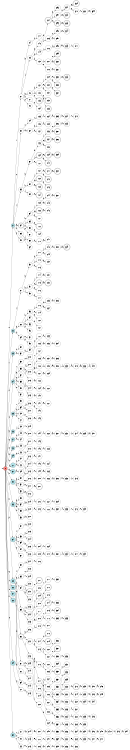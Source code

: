 digraph APTAALF {
__start0 [style = invis, shape = none, label = "", width = 0, height = 0];

rankdir=LR;
size="8,5";

s0 [style="filled", color="black", fillcolor="#ff817b" shape="circle", label="q0"];
s1 [style="filled", color="black", fillcolor="powderblue" shape="circle", label="q1"];
s2 [style="filled", color="black", fillcolor="powderblue" shape="circle", label="q2"];
s3 [style="filled", color="black", fillcolor="powderblue" shape="circle", label="q3"];
s4 [style="filled", color="black", fillcolor="powderblue" shape="circle", label="q4"];
s5 [style="filled", color="black", fillcolor="powderblue" shape="circle", label="q5"];
s6 [style="filled", color="black", fillcolor="powderblue" shape="circle", label="q6"];
s7 [style="filled", color="black", fillcolor="powderblue" shape="circle", label="q7"];
s8 [style="filled", color="black", fillcolor="powderblue" shape="circle", label="q8"];
s9 [style="filled", color="black", fillcolor="powderblue" shape="circle", label="q9"];
s10 [style="filled", color="black", fillcolor="powderblue" shape="circle", label="q10"];
s11 [style="filled", color="black", fillcolor="powderblue" shape="circle", label="q11"];
s12 [style="filled", color="black", fillcolor="powderblue" shape="circle", label="q12"];
s13 [style="filled", color="black", fillcolor="powderblue" shape="circle", label="q13"];
s14 [style="filled", color="black", fillcolor="powderblue" shape="circle", label="q14"];
s15 [style="filled", color="black", fillcolor="powderblue" shape="circle", label="q15"];
s16 [style="filled", color="black", fillcolor="powderblue" shape="circle", label="q16"];
s17 [style="filled", color="black", fillcolor="powderblue" shape="circle", label="q17"];
s18 [style="filled", color="black", fillcolor="powderblue" shape="circle", label="q18"];
s19 [style="filled", color="black", fillcolor="powderblue" shape="circle", label="q19"];
s20 [style="filled", color="black", fillcolor="powderblue" shape="circle", label="q20"];
s21 [style="filled", color="black", fillcolor="white" shape="circle", label="q21"];
s22 [style="filled", color="black", fillcolor="white" shape="circle", label="q22"];
s23 [style="filled", color="black", fillcolor="white" shape="circle", label="q23"];
s24 [style="rounded,filled", color="black", fillcolor="white" shape="doublecircle", label="q24"];
s25 [style="filled", color="black", fillcolor="white" shape="circle", label="q25"];
s26 [style="filled", color="black", fillcolor="white" shape="circle", label="q26"];
s27 [style="filled", color="black", fillcolor="white" shape="circle", label="q27"];
s28 [style="filled", color="black", fillcolor="white" shape="circle", label="q28"];
s29 [style="filled", color="black", fillcolor="white" shape="circle", label="q29"];
s30 [style="filled", color="black", fillcolor="white" shape="circle", label="q30"];
s31 [style="filled", color="black", fillcolor="white" shape="circle", label="q31"];
s32 [style="filled", color="black", fillcolor="white" shape="circle", label="q32"];
s33 [style="filled", color="black", fillcolor="white" shape="circle", label="q33"];
s34 [style="filled", color="black", fillcolor="white" shape="circle", label="q34"];
s35 [style="filled", color="black", fillcolor="white" shape="circle", label="q35"];
s36 [style="filled", color="black", fillcolor="white" shape="circle", label="q36"];
s37 [style="filled", color="black", fillcolor="white" shape="circle", label="q37"];
s38 [style="filled", color="black", fillcolor="white" shape="circle", label="q38"];
s39 [style="filled", color="black", fillcolor="white" shape="circle", label="q39"];
s40 [style="filled", color="black", fillcolor="white" shape="circle", label="q40"];
s41 [style="filled", color="black", fillcolor="white" shape="circle", label="q41"];
s42 [style="filled", color="black", fillcolor="white" shape="circle", label="q42"];
s43 [style="filled", color="black", fillcolor="white" shape="circle", label="q43"];
s44 [style="filled", color="black", fillcolor="white" shape="circle", label="q44"];
s45 [style="filled", color="black", fillcolor="white" shape="circle", label="q45"];
s46 [style="filled", color="black", fillcolor="white" shape="circle", label="q46"];
s47 [style="filled", color="black", fillcolor="white" shape="circle", label="q47"];
s48 [style="filled", color="black", fillcolor="white" shape="circle", label="q48"];
s49 [style="filled", color="black", fillcolor="white" shape="circle", label="q49"];
s50 [style="filled", color="black", fillcolor="white" shape="circle", label="q50"];
s51 [style="filled", color="black", fillcolor="white" shape="circle", label="q51"];
s52 [style="rounded,filled", color="black", fillcolor="white" shape="doublecircle", label="q52"];
s53 [style="filled", color="black", fillcolor="white" shape="circle", label="q53"];
s54 [style="filled", color="black", fillcolor="white" shape="circle", label="q54"];
s55 [style="filled", color="black", fillcolor="white" shape="circle", label="q55"];
s56 [style="filled", color="black", fillcolor="white" shape="circle", label="q56"];
s57 [style="filled", color="black", fillcolor="white" shape="circle", label="q57"];
s58 [style="filled", color="black", fillcolor="white" shape="circle", label="q58"];
s59 [style="filled", color="black", fillcolor="white" shape="circle", label="q59"];
s60 [style="filled", color="black", fillcolor="white" shape="circle", label="q60"];
s61 [style="filled", color="black", fillcolor="white" shape="circle", label="q61"];
s62 [style="filled", color="black", fillcolor="white" shape="circle", label="q62"];
s63 [style="filled", color="black", fillcolor="white" shape="circle", label="q63"];
s64 [style="filled", color="black", fillcolor="white" shape="circle", label="q64"];
s65 [style="filled", color="black", fillcolor="white" shape="circle", label="q65"];
s66 [style="rounded,filled", color="black", fillcolor="white" shape="doublecircle", label="q66"];
s67 [style="filled", color="black", fillcolor="white" shape="circle", label="q67"];
s68 [style="filled", color="black", fillcolor="white" shape="circle", label="q68"];
s69 [style="filled", color="black", fillcolor="white" shape="circle", label="q69"];
s70 [style="filled", color="black", fillcolor="white" shape="circle", label="q70"];
s71 [style="filled", color="black", fillcolor="white" shape="circle", label="q71"];
s72 [style="filled", color="black", fillcolor="white" shape="circle", label="q72"];
s73 [style="filled", color="black", fillcolor="white" shape="circle", label="q73"];
s74 [style="filled", color="black", fillcolor="white" shape="circle", label="q74"];
s75 [style="filled", color="black", fillcolor="white" shape="circle", label="q75"];
s76 [style="filled", color="black", fillcolor="white" shape="circle", label="q76"];
s77 [style="filled", color="black", fillcolor="white" shape="circle", label="q77"];
s78 [style="filled", color="black", fillcolor="white" shape="circle", label="q78"];
s79 [style="filled", color="black", fillcolor="white" shape="circle", label="q79"];
s80 [style="filled", color="black", fillcolor="white" shape="circle", label="q80"];
s81 [style="filled", color="black", fillcolor="white" shape="circle", label="q81"];
s82 [style="filled", color="black", fillcolor="white" shape="circle", label="q82"];
s83 [style="filled", color="black", fillcolor="white" shape="circle", label="q83"];
s84 [style="filled", color="black", fillcolor="white" shape="circle", label="q84"];
s85 [style="filled", color="black", fillcolor="white" shape="circle", label="q85"];
s86 [style="filled", color="black", fillcolor="white" shape="circle", label="q86"];
s87 [style="filled", color="black", fillcolor="white" shape="circle", label="q87"];
s88 [style="filled", color="black", fillcolor="white" shape="circle", label="q88"];
s89 [style="filled", color="black", fillcolor="white" shape="circle", label="q89"];
s90 [style="filled", color="black", fillcolor="white" shape="circle", label="q90"];
s91 [style="filled", color="black", fillcolor="white" shape="circle", label="q91"];
s92 [style="filled", color="black", fillcolor="white" shape="circle", label="q92"];
s93 [style="filled", color="black", fillcolor="white" shape="circle", label="q93"];
s94 [style="filled", color="black", fillcolor="white" shape="circle", label="q94"];
s95 [style="filled", color="black", fillcolor="white" shape="circle", label="q95"];
s96 [style="filled", color="black", fillcolor="white" shape="circle", label="q96"];
s97 [style="filled", color="black", fillcolor="white" shape="circle", label="q97"];
s98 [style="filled", color="black", fillcolor="white" shape="circle", label="q98"];
s99 [style="filled", color="black", fillcolor="white" shape="circle", label="q99"];
s100 [style="filled", color="black", fillcolor="white" shape="circle", label="q100"];
s101 [style="filled", color="black", fillcolor="white" shape="circle", label="q101"];
s102 [style="filled", color="black", fillcolor="white" shape="circle", label="q102"];
s103 [style="filled", color="black", fillcolor="white" shape="circle", label="q103"];
s104 [style="filled", color="black", fillcolor="white" shape="circle", label="q104"];
s105 [style="filled", color="black", fillcolor="white" shape="circle", label="q105"];
s106 [style="filled", color="black", fillcolor="white" shape="circle", label="q106"];
s107 [style="filled", color="black", fillcolor="white" shape="circle", label="q107"];
s108 [style="filled", color="black", fillcolor="white" shape="circle", label="q108"];
s109 [style="filled", color="black", fillcolor="white" shape="circle", label="q109"];
s110 [style="filled", color="black", fillcolor="white" shape="circle", label="q110"];
s111 [style="filled", color="black", fillcolor="white" shape="circle", label="q111"];
s112 [style="filled", color="black", fillcolor="white" shape="circle", label="q112"];
s113 [style="filled", color="black", fillcolor="white" shape="circle", label="q113"];
s114 [style="filled", color="black", fillcolor="white" shape="circle", label="q114"];
s115 [style="filled", color="black", fillcolor="white" shape="circle", label="q115"];
s116 [style="filled", color="black", fillcolor="white" shape="circle", label="q116"];
s117 [style="filled", color="black", fillcolor="white" shape="circle", label="q117"];
s118 [style="rounded,filled", color="black", fillcolor="white" shape="doublecircle", label="q118"];
s119 [style="filled", color="black", fillcolor="white" shape="circle", label="q119"];
s120 [style="filled", color="black", fillcolor="white" shape="circle", label="q120"];
s121 [style="filled", color="black", fillcolor="white" shape="circle", label="q121"];
s122 [style="filled", color="black", fillcolor="white" shape="circle", label="q122"];
s123 [style="filled", color="black", fillcolor="white" shape="circle", label="q123"];
s124 [style="filled", color="black", fillcolor="white" shape="circle", label="q124"];
s125 [style="filled", color="black", fillcolor="white" shape="circle", label="q125"];
s126 [style="filled", color="black", fillcolor="white" shape="circle", label="q126"];
s127 [style="filled", color="black", fillcolor="white" shape="circle", label="q127"];
s128 [style="filled", color="black", fillcolor="white" shape="circle", label="q128"];
s129 [style="filled", color="black", fillcolor="white" shape="circle", label="q129"];
s130 [style="filled", color="black", fillcolor="white" shape="circle", label="q130"];
s131 [style="rounded,filled", color="black", fillcolor="white" shape="doublecircle", label="q131"];
s132 [style="filled", color="black", fillcolor="white" shape="circle", label="q132"];
s133 [style="filled", color="black", fillcolor="white" shape="circle", label="q133"];
s134 [style="filled", color="black", fillcolor="white" shape="circle", label="q134"];
s135 [style="filled", color="black", fillcolor="white" shape="circle", label="q135"];
s136 [style="filled", color="black", fillcolor="white" shape="circle", label="q136"];
s137 [style="filled", color="black", fillcolor="white" shape="circle", label="q137"];
s138 [style="filled", color="black", fillcolor="white" shape="circle", label="q138"];
s139 [style="filled", color="black", fillcolor="white" shape="circle", label="q139"];
s140 [style="filled", color="black", fillcolor="white" shape="circle", label="q140"];
s141 [style="filled", color="black", fillcolor="white" shape="circle", label="q141"];
s142 [style="filled", color="black", fillcolor="white" shape="circle", label="q142"];
s143 [style="filled", color="black", fillcolor="white" shape="circle", label="q143"];
s144 [style="filled", color="black", fillcolor="white" shape="circle", label="q144"];
s145 [style="filled", color="black", fillcolor="white" shape="circle", label="q145"];
s146 [style="filled", color="black", fillcolor="white" shape="circle", label="q146"];
s147 [style="filled", color="black", fillcolor="white" shape="circle", label="q147"];
s148 [style="filled", color="black", fillcolor="white" shape="circle", label="q148"];
s149 [style="filled", color="black", fillcolor="white" shape="circle", label="q149"];
s150 [style="filled", color="black", fillcolor="white" shape="circle", label="q150"];
s151 [style="filled", color="black", fillcolor="white" shape="circle", label="q151"];
s152 [style="filled", color="black", fillcolor="white" shape="circle", label="q152"];
s153 [style="rounded,filled", color="black", fillcolor="white" shape="doublecircle", label="q153"];
s154 [style="filled", color="black", fillcolor="white" shape="circle", label="q154"];
s155 [style="filled", color="black", fillcolor="white" shape="circle", label="q155"];
s156 [style="filled", color="black", fillcolor="white" shape="circle", label="q156"];
s157 [style="filled", color="black", fillcolor="white" shape="circle", label="q157"];
s158 [style="filled", color="black", fillcolor="white" shape="circle", label="q158"];
s159 [style="rounded,filled", color="black", fillcolor="white" shape="doublecircle", label="q159"];
s160 [style="filled", color="black", fillcolor="white" shape="circle", label="q160"];
s161 [style="filled", color="black", fillcolor="white" shape="circle", label="q161"];
s162 [style="rounded,filled", color="black", fillcolor="white" shape="doublecircle", label="q162"];
s163 [style="rounded,filled", color="black", fillcolor="white" shape="doublecircle", label="q163"];
s164 [style="rounded,filled", color="black", fillcolor="white" shape="doublecircle", label="q164"];
s165 [style="filled", color="black", fillcolor="white" shape="circle", label="q165"];
s166 [style="rounded,filled", color="black", fillcolor="white" shape="doublecircle", label="q166"];
s167 [style="filled", color="black", fillcolor="white" shape="circle", label="q167"];
s168 [style="rounded,filled", color="black", fillcolor="white" shape="doublecircle", label="q168"];
s169 [style="filled", color="black", fillcolor="white" shape="circle", label="q169"];
s170 [style="filled", color="black", fillcolor="white" shape="circle", label="q170"];
s171 [style="filled", color="black", fillcolor="white" shape="circle", label="q171"];
s172 [style="filled", color="black", fillcolor="white" shape="circle", label="q172"];
s173 [style="filled", color="black", fillcolor="white" shape="circle", label="q173"];
s174 [style="filled", color="black", fillcolor="white" shape="circle", label="q174"];
s175 [style="rounded,filled", color="black", fillcolor="white" shape="doublecircle", label="q175"];
s176 [style="filled", color="black", fillcolor="white" shape="circle", label="q176"];
s177 [style="filled", color="black", fillcolor="white" shape="circle", label="q177"];
s178 [style="filled", color="black", fillcolor="white" shape="circle", label="q178"];
s179 [style="filled", color="black", fillcolor="white" shape="circle", label="q179"];
s180 [style="filled", color="black", fillcolor="white" shape="circle", label="q180"];
s181 [style="filled", color="black", fillcolor="white" shape="circle", label="q181"];
s182 [style="filled", color="black", fillcolor="white" shape="circle", label="q182"];
s183 [style="filled", color="black", fillcolor="white" shape="circle", label="q183"];
s184 [style="filled", color="black", fillcolor="white" shape="circle", label="q184"];
s185 [style="filled", color="black", fillcolor="white" shape="circle", label="q185"];
s186 [style="filled", color="black", fillcolor="white" shape="circle", label="q186"];
s187 [style="filled", color="black", fillcolor="white" shape="circle", label="q187"];
s188 [style="filled", color="black", fillcolor="white" shape="circle", label="q188"];
s189 [style="filled", color="black", fillcolor="white" shape="circle", label="q189"];
s190 [style="filled", color="black", fillcolor="white" shape="circle", label="q190"];
s191 [style="filled", color="black", fillcolor="white" shape="circle", label="q191"];
s192 [style="filled", color="black", fillcolor="white" shape="circle", label="q192"];
s193 [style="filled", color="black", fillcolor="white" shape="circle", label="q193"];
s194 [style="filled", color="black", fillcolor="white" shape="circle", label="q194"];
s195 [style="filled", color="black", fillcolor="white" shape="circle", label="q195"];
s196 [style="filled", color="black", fillcolor="white" shape="circle", label="q196"];
s197 [style="filled", color="black", fillcolor="white" shape="circle", label="q197"];
s198 [style="filled", color="black", fillcolor="white" shape="circle", label="q198"];
s199 [style="filled", color="black", fillcolor="white" shape="circle", label="q199"];
s200 [style="filled", color="black", fillcolor="white" shape="circle", label="q200"];
s201 [style="rounded,filled", color="black", fillcolor="white" shape="doublecircle", label="q201"];
s202 [style="filled", color="black", fillcolor="white" shape="circle", label="q202"];
s203 [style="filled", color="black", fillcolor="white" shape="circle", label="q203"];
s204 [style="filled", color="black", fillcolor="white" shape="circle", label="q204"];
s205 [style="filled", color="black", fillcolor="white" shape="circle", label="q205"];
s206 [style="filled", color="black", fillcolor="white" shape="circle", label="q206"];
s207 [style="rounded,filled", color="black", fillcolor="white" shape="doublecircle", label="q207"];
s208 [style="filled", color="black", fillcolor="white" shape="circle", label="q208"];
s209 [style="rounded,filled", color="black", fillcolor="white" shape="doublecircle", label="q209"];
s210 [style="filled", color="black", fillcolor="white" shape="circle", label="q210"];
s211 [style="filled", color="black", fillcolor="white" shape="circle", label="q211"];
s212 [style="filled", color="black", fillcolor="white" shape="circle", label="q212"];
s213 [style="filled", color="black", fillcolor="white" shape="circle", label="q213"];
s214 [style="filled", color="black", fillcolor="white" shape="circle", label="q214"];
s215 [style="filled", color="black", fillcolor="white" shape="circle", label="q215"];
s216 [style="filled", color="black", fillcolor="white" shape="circle", label="q216"];
s217 [style="filled", color="black", fillcolor="white" shape="circle", label="q217"];
s218 [style="filled", color="black", fillcolor="white" shape="circle", label="q218"];
s219 [style="filled", color="black", fillcolor="white" shape="circle", label="q219"];
s220 [style="filled", color="black", fillcolor="white" shape="circle", label="q220"];
s221 [style="filled", color="black", fillcolor="white" shape="circle", label="q221"];
s222 [style="filled", color="black", fillcolor="white" shape="circle", label="q222"];
s223 [style="filled", color="black", fillcolor="white" shape="circle", label="q223"];
s224 [style="rounded,filled", color="black", fillcolor="white" shape="doublecircle", label="q224"];
s225 [style="filled", color="black", fillcolor="white" shape="circle", label="q225"];
s226 [style="filled", color="black", fillcolor="white" shape="circle", label="q226"];
s227 [style="filled", color="black", fillcolor="white" shape="circle", label="q227"];
s228 [style="filled", color="black", fillcolor="white" shape="circle", label="q228"];
s229 [style="filled", color="black", fillcolor="white" shape="circle", label="q229"];
s230 [style="rounded,filled", color="black", fillcolor="white" shape="doublecircle", label="q230"];
s231 [style="filled", color="black", fillcolor="white" shape="circle", label="q231"];
s232 [style="rounded,filled", color="black", fillcolor="white" shape="doublecircle", label="q232"];
s233 [style="rounded,filled", color="black", fillcolor="white" shape="doublecircle", label="q233"];
s234 [style="filled", color="black", fillcolor="white" shape="circle", label="q234"];
s235 [style="filled", color="black", fillcolor="white" shape="circle", label="q235"];
s236 [style="filled", color="black", fillcolor="white" shape="circle", label="q236"];
s237 [style="rounded,filled", color="black", fillcolor="white" shape="doublecircle", label="q237"];
s238 [style="filled", color="black", fillcolor="white" shape="circle", label="q238"];
s239 [style="rounded,filled", color="black", fillcolor="white" shape="doublecircle", label="q239"];
s240 [style="rounded,filled", color="black", fillcolor="white" shape="doublecircle", label="q240"];
s241 [style="rounded,filled", color="black", fillcolor="white" shape="doublecircle", label="q241"];
s242 [style="rounded,filled", color="black", fillcolor="white" shape="doublecircle", label="q242"];
s243 [style="rounded,filled", color="black", fillcolor="white" shape="doublecircle", label="q243"];
s244 [style="filled", color="black", fillcolor="white" shape="circle", label="q244"];
s245 [style="filled", color="black", fillcolor="white" shape="circle", label="q245"];
s246 [style="filled", color="black", fillcolor="white" shape="circle", label="q246"];
s247 [style="filled", color="black", fillcolor="white" shape="circle", label="q247"];
s248 [style="filled", color="black", fillcolor="white" shape="circle", label="q248"];
s249 [style="filled", color="black", fillcolor="white" shape="circle", label="q249"];
s250 [style="filled", color="black", fillcolor="white" shape="circle", label="q250"];
s251 [style="filled", color="black", fillcolor="white" shape="circle", label="q251"];
s252 [style="rounded,filled", color="black", fillcolor="white" shape="doublecircle", label="q252"];
s253 [style="filled", color="black", fillcolor="white" shape="circle", label="q253"];
s254 [style="filled", color="black", fillcolor="white" shape="circle", label="q254"];
s255 [style="filled", color="black", fillcolor="white" shape="circle", label="q255"];
s256 [style="filled", color="black", fillcolor="white" shape="circle", label="q256"];
s257 [style="filled", color="black", fillcolor="white" shape="circle", label="q257"];
s258 [style="filled", color="black", fillcolor="white" shape="circle", label="q258"];
s259 [style="filled", color="black", fillcolor="white" shape="circle", label="q259"];
s260 [style="filled", color="black", fillcolor="white" shape="circle", label="q260"];
s261 [style="filled", color="black", fillcolor="white" shape="circle", label="q261"];
s262 [style="filled", color="black", fillcolor="white" shape="circle", label="q262"];
s263 [style="filled", color="black", fillcolor="white" shape="circle", label="q263"];
s264 [style="filled", color="black", fillcolor="white" shape="circle", label="q264"];
s265 [style="filled", color="black", fillcolor="white" shape="circle", label="q265"];
s266 [style="filled", color="black", fillcolor="white" shape="circle", label="q266"];
s267 [style="filled", color="black", fillcolor="white" shape="circle", label="q267"];
s268 [style="filled", color="black", fillcolor="white" shape="circle", label="q268"];
s269 [style="filled", color="black", fillcolor="white" shape="circle", label="q269"];
s270 [style="filled", color="black", fillcolor="white" shape="circle", label="q270"];
s271 [style="filled", color="black", fillcolor="white" shape="circle", label="q271"];
s272 [style="rounded,filled", color="black", fillcolor="white" shape="doublecircle", label="q272"];
s273 [style="filled", color="black", fillcolor="white" shape="circle", label="q273"];
s274 [style="rounded,filled", color="black", fillcolor="white" shape="doublecircle", label="q274"];
s275 [style="filled", color="black", fillcolor="white" shape="circle", label="q275"];
s276 [style="filled", color="black", fillcolor="white" shape="circle", label="q276"];
s277 [style="filled", color="black", fillcolor="white" shape="circle", label="q277"];
s278 [style="rounded,filled", color="black", fillcolor="white" shape="doublecircle", label="q278"];
s279 [style="rounded,filled", color="black", fillcolor="white" shape="doublecircle", label="q279"];
s280 [style="filled", color="black", fillcolor="white" shape="circle", label="q280"];
s281 [style="filled", color="black", fillcolor="white" shape="circle", label="q281"];
s282 [style="filled", color="black", fillcolor="white" shape="circle", label="q282"];
s283 [style="filled", color="black", fillcolor="white" shape="circle", label="q283"];
s284 [style="filled", color="black", fillcolor="white" shape="circle", label="q284"];
s285 [style="filled", color="black", fillcolor="white" shape="circle", label="q285"];
s286 [style="filled", color="black", fillcolor="white" shape="circle", label="q286"];
s287 [style="filled", color="black", fillcolor="white" shape="circle", label="q287"];
s288 [style="filled", color="black", fillcolor="white" shape="circle", label="q288"];
s289 [style="filled", color="black", fillcolor="white" shape="circle", label="q289"];
s290 [style="filled", color="black", fillcolor="white" shape="circle", label="q290"];
s291 [style="filled", color="black", fillcolor="white" shape="circle", label="q291"];
s292 [style="filled", color="black", fillcolor="white" shape="circle", label="q292"];
s293 [style="filled", color="black", fillcolor="white" shape="circle", label="q293"];
s294 [style="filled", color="black", fillcolor="white" shape="circle", label="q294"];
s295 [style="rounded,filled", color="black", fillcolor="white" shape="doublecircle", label="q295"];
s296 [style="filled", color="black", fillcolor="white" shape="circle", label="q296"];
s297 [style="filled", color="black", fillcolor="white" shape="circle", label="q297"];
s298 [style="filled", color="black", fillcolor="white" shape="circle", label="q298"];
s299 [style="rounded,filled", color="black", fillcolor="white" shape="doublecircle", label="q299"];
s300 [style="rounded,filled", color="black", fillcolor="white" shape="doublecircle", label="q300"];
s301 [style="filled", color="black", fillcolor="white" shape="circle", label="q301"];
s302 [style="filled", color="black", fillcolor="white" shape="circle", label="q302"];
s303 [style="rounded,filled", color="black", fillcolor="white" shape="doublecircle", label="q303"];
s304 [style="rounded,filled", color="black", fillcolor="white" shape="doublecircle", label="q304"];
s305 [style="filled", color="black", fillcolor="white" shape="circle", label="q305"];
s306 [style="filled", color="black", fillcolor="white" shape="circle", label="q306"];
s307 [style="rounded,filled", color="black", fillcolor="white" shape="doublecircle", label="q307"];
s308 [style="rounded,filled", color="black", fillcolor="white" shape="doublecircle", label="q308"];
s309 [style="rounded,filled", color="black", fillcolor="white" shape="doublecircle", label="q309"];
s310 [style="rounded,filled", color="black", fillcolor="white" shape="doublecircle", label="q310"];
s311 [style="filled", color="black", fillcolor="white" shape="circle", label="q311"];
s312 [style="filled", color="black", fillcolor="white" shape="circle", label="q312"];
s313 [style="filled", color="black", fillcolor="white" shape="circle", label="q313"];
s314 [style="filled", color="black", fillcolor="white" shape="circle", label="q314"];
s315 [style="filled", color="black", fillcolor="white" shape="circle", label="q315"];
s316 [style="filled", color="black", fillcolor="white" shape="circle", label="q316"];
s317 [style="filled", color="black", fillcolor="white" shape="circle", label="q317"];
s318 [style="filled", color="black", fillcolor="white" shape="circle", label="q318"];
s319 [style="filled", color="black", fillcolor="white" shape="circle", label="q319"];
s320 [style="filled", color="black", fillcolor="white" shape="circle", label="q320"];
s321 [style="filled", color="black", fillcolor="white" shape="circle", label="q321"];
s322 [style="filled", color="black", fillcolor="white" shape="circle", label="q322"];
s323 [style="filled", color="black", fillcolor="white" shape="circle", label="q323"];
s324 [style="rounded,filled", color="black", fillcolor="white" shape="doublecircle", label="q324"];
s325 [style="filled", color="black", fillcolor="white" shape="circle", label="q325"];
s326 [style="filled", color="black", fillcolor="white" shape="circle", label="q326"];
s327 [style="rounded,filled", color="black", fillcolor="white" shape="doublecircle", label="q327"];
s328 [style="filled", color="black", fillcolor="white" shape="circle", label="q328"];
s329 [style="filled", color="black", fillcolor="white" shape="circle", label="q329"];
s330 [style="rounded,filled", color="black", fillcolor="white" shape="doublecircle", label="q330"];
s331 [style="filled", color="black", fillcolor="white" shape="circle", label="q331"];
s332 [style="filled", color="black", fillcolor="white" shape="circle", label="q332"];
s333 [style="filled", color="black", fillcolor="white" shape="circle", label="q333"];
s334 [style="filled", color="black", fillcolor="white" shape="circle", label="q334"];
s335 [style="filled", color="black", fillcolor="white" shape="circle", label="q335"];
s336 [style="filled", color="black", fillcolor="white" shape="circle", label="q336"];
s337 [style="filled", color="black", fillcolor="white" shape="circle", label="q337"];
s338 [style="filled", color="black", fillcolor="white" shape="circle", label="q338"];
s339 [style="filled", color="black", fillcolor="white" shape="circle", label="q339"];
s340 [style="filled", color="black", fillcolor="white" shape="circle", label="q340"];
s341 [style="filled", color="black", fillcolor="white" shape="circle", label="q341"];
s342 [style="rounded,filled", color="black", fillcolor="white" shape="doublecircle", label="q342"];
s343 [style="rounded,filled", color="black", fillcolor="white" shape="doublecircle", label="q343"];
s344 [style="filled", color="black", fillcolor="white" shape="circle", label="q344"];
s345 [style="filled", color="black", fillcolor="white" shape="circle", label="q345"];
s346 [style="rounded,filled", color="black", fillcolor="white" shape="doublecircle", label="q346"];
s347 [style="filled", color="black", fillcolor="white" shape="circle", label="q347"];
s348 [style="filled", color="black", fillcolor="white" shape="circle", label="q348"];
s349 [style="rounded,filled", color="black", fillcolor="white" shape="doublecircle", label="q349"];
s350 [style="filled", color="black", fillcolor="white" shape="circle", label="q350"];
s351 [style="filled", color="black", fillcolor="white" shape="circle", label="q351"];
s352 [style="filled", color="black", fillcolor="white" shape="circle", label="q352"];
s353 [style="filled", color="black", fillcolor="white" shape="circle", label="q353"];
s354 [style="filled", color="black", fillcolor="white" shape="circle", label="q354"];
s355 [style="filled", color="black", fillcolor="white" shape="circle", label="q355"];
s356 [style="filled", color="black", fillcolor="white" shape="circle", label="q356"];
s357 [style="filled", color="black", fillcolor="white" shape="circle", label="q357"];
s358 [style="filled", color="black", fillcolor="white" shape="circle", label="q358"];
s359 [style="filled", color="black", fillcolor="white" shape="circle", label="q359"];
s360 [style="filled", color="black", fillcolor="white" shape="circle", label="q360"];
s361 [style="filled", color="black", fillcolor="white" shape="circle", label="q361"];
s362 [style="filled", color="black", fillcolor="white" shape="circle", label="q362"];
s363 [style="filled", color="black", fillcolor="white" shape="circle", label="q363"];
s364 [style="filled", color="black", fillcolor="white" shape="circle", label="q364"];
s365 [style="filled", color="black", fillcolor="white" shape="circle", label="q365"];
s366 [style="filled", color="black", fillcolor="white" shape="circle", label="q366"];
s367 [style="filled", color="black", fillcolor="white" shape="circle", label="q367"];
s368 [style="filled", color="black", fillcolor="white" shape="circle", label="q368"];
s369 [style="rounded,filled", color="black", fillcolor="white" shape="doublecircle", label="q369"];
s370 [style="filled", color="black", fillcolor="white" shape="circle", label="q370"];
s371 [style="filled", color="black", fillcolor="white" shape="circle", label="q371"];
s372 [style="filled", color="black", fillcolor="white" shape="circle", label="q372"];
s373 [style="filled", color="black", fillcolor="white" shape="circle", label="q373"];
s374 [style="filled", color="black", fillcolor="white" shape="circle", label="q374"];
s375 [style="filled", color="black", fillcolor="white" shape="circle", label="q375"];
s376 [style="filled", color="black", fillcolor="white" shape="circle", label="q376"];
s377 [style="filled", color="black", fillcolor="white" shape="circle", label="q377"];
s378 [style="rounded,filled", color="black", fillcolor="white" shape="doublecircle", label="q378"];
s379 [style="filled", color="black", fillcolor="white" shape="circle", label="q379"];
s380 [style="filled", color="black", fillcolor="white" shape="circle", label="q380"];
s381 [style="filled", color="black", fillcolor="white" shape="circle", label="q381"];
s382 [style="filled", color="black", fillcolor="white" shape="circle", label="q382"];
s383 [style="filled", color="black", fillcolor="white" shape="circle", label="q383"];
s384 [style="filled", color="black", fillcolor="white" shape="circle", label="q384"];
s385 [style="filled", color="black", fillcolor="white" shape="circle", label="q385"];
s386 [style="filled", color="black", fillcolor="white" shape="circle", label="q386"];
s387 [style="filled", color="black", fillcolor="white" shape="circle", label="q387"];
s388 [style="filled", color="black", fillcolor="white" shape="circle", label="q388"];
s389 [style="filled", color="black", fillcolor="white" shape="circle", label="q389"];
s390 [style="filled", color="black", fillcolor="white" shape="circle", label="q390"];
s391 [style="filled", color="black", fillcolor="white" shape="circle", label="q391"];
s392 [style="filled", color="black", fillcolor="white" shape="circle", label="q392"];
s393 [style="filled", color="black", fillcolor="white" shape="circle", label="q393"];
s394 [style="filled", color="black", fillcolor="white" shape="circle", label="q394"];
s395 [style="filled", color="black", fillcolor="white" shape="circle", label="q395"];
s396 [style="filled", color="black", fillcolor="white" shape="circle", label="q396"];
s397 [style="filled", color="black", fillcolor="white" shape="circle", label="q397"];
s398 [style="filled", color="black", fillcolor="white" shape="circle", label="q398"];
s399 [style="filled", color="black", fillcolor="white" shape="circle", label="q399"];
s400 [style="filled", color="black", fillcolor="white" shape="circle", label="q400"];
s401 [style="filled", color="black", fillcolor="white" shape="circle", label="q401"];
s402 [style="filled", color="black", fillcolor="white" shape="circle", label="q402"];
s403 [style="filled", color="black", fillcolor="white" shape="circle", label="q403"];
s404 [style="filled", color="black", fillcolor="white" shape="circle", label="q404"];
s405 [style="filled", color="black", fillcolor="white" shape="circle", label="q405"];
s406 [style="filled", color="black", fillcolor="white" shape="circle", label="q406"];
s407 [style="filled", color="black", fillcolor="white" shape="circle", label="q407"];
s408 [style="filled", color="black", fillcolor="white" shape="circle", label="q408"];
s409 [style="filled", color="black", fillcolor="white" shape="circle", label="q409"];
s410 [style="filled", color="black", fillcolor="white" shape="circle", label="q410"];
s411 [style="filled", color="black", fillcolor="white" shape="circle", label="q411"];
s412 [style="filled", color="black", fillcolor="white" shape="circle", label="q412"];
s413 [style="filled", color="black", fillcolor="white" shape="circle", label="q413"];
s414 [style="filled", color="black", fillcolor="white" shape="circle", label="q414"];
subgraph cluster_main { 
	graph [pad=".75", ranksep="0.15", nodesep="0.15"];
	 style=invis; 
	__start0 -> s0 [penwidth=2];
}
s0 -> s1 [label="0"];
s0 -> s2 [label="1"];
s0 -> s3 [label="2"];
s0 -> s4 [label="4"];
s0 -> s5 [label="5"];
s0 -> s6 [label="6"];
s0 -> s7 [label="8"];
s0 -> s8 [label="9"];
s0 -> s9 [label="b"];
s0 -> s10 [label="f"];
s0 -> s11 [label="g"];
s0 -> s12 [label="h"];
s0 -> s13 [label="j"];
s0 -> s14 [label="n"];
s0 -> s15 [label="p"];
s0 -> s16 [label="q"];
s0 -> s17 [label="r"];
s0 -> s18 [label="s"];
s0 -> s19 [label="w"];
s0 -> s20 [label="x"];
s1 -> s21 [label="1"];
s1 -> s22 [label="2"];
s1 -> s23 [label="4"];
s1 -> s24 [label="5"];
s1 -> s25 [label="h"];
s1 -> s26 [label="p"];
s2 -> s27 [label="4"];
s2 -> s28 [label="5"];
s2 -> s29 [label="h"];
s3 -> s30 [label="0"];
s3 -> s31 [label="8"];
s4 -> s32 [label="1"];
s4 -> s33 [label="5"];
s4 -> s34 [label="8"];
s4 -> s35 [label="h"];
s4 -> s36 [label="j"];
s4 -> s37 [label="n"];
s5 -> s38 [label="7"];
s5 -> s39 [label="h"];
s5 -> s40 [label="j"];
s5 -> s41 [label="w"];
s6 -> s42 [label="4"];
s7 -> s43 [label="2"];
s7 -> s44 [label="b"];
s8 -> s45 [label="d"];
s9 -> s46 [label="8"];
s10 -> s47 [label="c"];
s10 -> s48 [label="d"];
s11 -> s49 [label="f"];
s12 -> s50 [label="5"];
s12 -> s51 [label="j"];
s12 -> s52 [label="n"];
s13 -> s53 [label="5"];
s13 -> s54 [label="h"];
s13 -> s55 [label="m"];
s13 -> s56 [label="n"];
s14 -> s57 [label="4"];
s14 -> s58 [label="5"];
s14 -> s59 [label="h"];
s14 -> s60 [label="j"];
s14 -> s61 [label="p"];
s15 -> s62 [label="4"];
s15 -> s63 [label="5"];
s15 -> s64 [label="h"];
s15 -> s65 [label="j"];
s15 -> s66 [label="n"];
s15 -> s67 [label="r"];
s16 -> s68 [label="h"];
s17 -> s69 [label="p"];
s19 -> s70 [label="q"];
s20 -> s71 [label="r"];
s20 -> s72 [label="w"];
s20 -> s73 [label="z"];
s21 -> s74 [label="3"];
s21 -> s75 [label="4"];
s21 -> s76 [label="5"];
s21 -> s77 [label="h"];
s21 -> s78 [label="p"];
s22 -> s79 [label="0"];
s22 -> s80 [label="8"];
s23 -> s81 [label="5"];
s23 -> s82 [label="h"];
s23 -> s83 [label="j"];
s24 -> s84 [label="h"];
s24 -> s85 [label="j"];
s24 -> s86 [label="n"];
s24 -> s87 [label="p"];
s25 -> s88 [label="j"];
s25 -> s89 [label="p"];
s27 -> s90 [label="5"];
s27 -> s91 [label="h"];
s27 -> s92 [label="j"];
s28 -> s93 [label="h"];
s28 -> s94 [label="j"];
s28 -> s95 [label="n"];
s28 -> s96 [label="p"];
s29 -> s97 [label="n"];
s29 -> s98 [label="p"];
s31 -> s99 [label="9"];
s32 -> s100 [label="0"];
s33 -> s101 [label="4"];
s33 -> s102 [label="h"];
s33 -> s103 [label="j"];
s35 -> s104 [label="j"];
s35 -> s105 [label="n"];
s39 -> s106 [label="j"];
s39 -> s107 [label="n"];
s40 -> s108 [label="n"];
s42 -> s109 [label="1"];
s43 -> s110 [label="0"];
s46 -> s111 [label="2"];
s47 -> s112 [label="9"];
s49 -> s113 [label="c"];
s50 -> s114 [label="4"];
s50 -> s115 [label="h"];
s51 -> s116 [label="m"];
s51 -> s117 [label="n"];
s52 -> s118 [label="p"];
s54 -> s119 [label="5"];
s55 -> s120 [label="j"];
s56 -> s121 [label="p"];
s57 -> s122 [label="0"];
s58 -> s123 [label="0"];
s58 -> s124 [label="1"];
s59 -> s125 [label="5"];
s60 -> s126 [label="h"];
s62 -> s127 [label="1"];
s63 -> s128 [label="0"];
s63 -> s129 [label="1"];
s64 -> s130 [label="1"];
s64 -> s131 [label="4"];
s64 -> s132 [label="5"];
s65 -> s133 [label="1"];
s65 -> s134 [label="5"];
s65 -> s135 [label="h"];
s66 -> s136 [label="5"];
s66 -> s137 [label="h"];
s66 -> s138 [label="j"];
s67 -> s139 [label="p"];
s67 -> s140 [label="w"];
s68 -> s141 [label="4"];
s69 -> s142 [label="n"];
s70 -> s143 [label="n"];
s71 -> s144 [label="q"];
s72 -> s145 [label="t"];
s73 -> s146 [label="x"];
s74 -> s147 [label="2"];
s75 -> s148 [label="5"];
s75 -> s149 [label="6"];
s75 -> s150 [label="h"];
s76 -> s151 [label="h"];
s76 -> s152 [label="j"];
s76 -> s153 [label="n"];
s77 -> s154 [label="n"];
s79 -> s155 [label="1"];
s80 -> s156 [label="9"];
s80 -> s157 [label="b"];
s81 -> s158 [label="h"];
s81 -> s159 [label="j"];
s81 -> s160 [label="n"];
s82 -> s161 [label="j"];
s82 -> s162 [label="n"];
s82 -> s163 [label="p"];
s83 -> s164 [label="n"];
s84 -> s165 [label="j"];
s84 -> s166 [label="n"];
s84 -> s167 [label="p"];
s85 -> s168 [label="p"];
s86 -> s169 [label="p"];
s88 -> s170 [label="n"];
s90 -> s171 [label="h"];
s90 -> s172 [label="j"];
s90 -> s173 [label="n"];
s91 -> s174 [label="j"];
s91 -> s175 [label="n"];
s91 -> s176 [label="p"];
s92 -> s177 [label="p"];
s93 -> s178 [label="j"];
s93 -> s179 [label="n"];
s93 -> s180 [label="p"];
s94 -> s181 [label="n"];
s99 -> s182 [label="c"];
s100 -> s183 [label="1"];
s101 -> s184 [label="1"];
s102 -> s185 [label="j"];
s102 -> s186 [label="m"];
s102 -> s187 [label="n"];
s103 -> s188 [label="p"];
s104 -> s189 [label="n"];
s105 -> s190 [label="p"];
s106 -> s191 [label="n"];
s106 -> s192 [label="p"];
s108 -> s193 [label="p"];
s110 -> s194 [label="1"];
s111 -> s195 [label="0"];
s112 -> s196 [label="8"];
s113 -> s197 [label="b"];
s114 -> s198 [label="1"];
s115 -> s199 [label="s"];
s116 -> s200 [label="q"];
s117 -> s201 [label="p"];
s119 -> s202 [label="4"];
s120 -> s203 [label="k"];
s125 -> s204 [label="4"];
s126 -> s205 [label="j"];
s127 -> s206 [label="0"];
s131 -> s207 [label="0"];
s132 -> s208 [label="4"];
s134 -> s209 [label="1"];
s134 -> s210 [label="4"];
s135 -> s211 [label="4"];
s135 -> s212 [label="5"];
s136 -> s213 [label="4"];
s137 -> s214 [label="4"];
s137 -> s215 [label="5"];
s138 -> s216 [label="5"];
s138 -> s217 [label="h"];
s138 -> s218 [label="n"];
s140 -> s219 [label="r"];
s142 -> s220 [label="j"];
s144 -> s221 [label="m"];
s145 -> s222 [label="m"];
s146 -> s223 [label="r"];
s148 -> s224 [label="h"];
s148 -> s225 [label="j"];
s149 -> s226 [label="7"];
s150 -> s227 [label="j"];
s150 -> s228 [label="n"];
s151 -> s229 [label="j"];
s151 -> s230 [label="n"];
s151 -> s231 [label="p"];
s152 -> s232 [label="n"];
s152 -> s233 [label="p"];
s155 -> s234 [label="4"];
s156 -> s235 [label="f"];
s158 -> s236 [label="j"];
s158 -> s237 [label="n"];
s158 -> s238 [label="p"];
s159 -> s239 [label="n"];
s159 -> s240 [label="p"];
s161 -> s241 [label="n"];
s161 -> s242 [label="p"];
s162 -> s243 [label="p"];
s165 -> s244 [label="n"];
s165 -> s245 [label="p"];
s166 -> s246 [label="p"];
s170 -> s247 [label="p"];
s171 -> s248 [label="j"];
s171 -> s249 [label="n"];
s172 -> s250 [label="p"];
s174 -> s251 [label="p"];
s175 -> s252 [label="p"];
s178 -> s253 [label="n"];
s178 -> s254 [label="p"];
s182 -> s255 [label="f"];
s183 -> s256 [label="3"];
s185 -> s257 [label="n"];
s186 -> s258 [label="j"];
s187 -> s259 [label="p"];
s189 -> s260 [label="p"];
s191 -> s261 [label="p"];
s194 -> s262 [label="4"];
s196 -> s263 [label="2"];
s198 -> s264 [label="0"];
s199 -> s265 [label="5"];
s200 -> s266 [label="r"];
s202 -> s267 [label="1"];
s203 -> s268 [label="7"];
s204 -> s269 [label="1"];
s205 -> s270 [label="h"];
s208 -> s271 [label="1"];
s210 -> s272 [label="0"];
s210 -> s273 [label="1"];
s211 -> s274 [label="1"];
s212 -> s275 [label="1"];
s212 -> s276 [label="4"];
s213 -> s277 [label="1"];
s214 -> s278 [label="0"];
s214 -> s279 [label="1"];
s215 -> s280 [label="1"];
s215 -> s281 [label="4"];
s216 -> s282 [label="0"];
s216 -> s283 [label="4"];
s217 -> s284 [label="1"];
s217 -> s285 [label="4"];
s217 -> s286 [label="5"];
s217 -> s287 [label="j"];
s218 -> s288 [label="j"];
s220 -> s289 [label="h"];
s221 -> s290 [label="t"];
s222 -> s291 [label="t"];
s223 -> s292 [label="p"];
s224 -> s293 [label="5"];
s224 -> s294 [label="j"];
s224 -> s295 [label="n"];
s225 -> s296 [label="n"];
s225 -> s297 [label="p"];
s226 -> s298 [label="k"];
s227 -> s299 [label="n"];
s227 -> s300 [label="p"];
s228 -> s301 [label="p"];
s229 -> s302 [label="n"];
s229 -> s303 [label="p"];
s230 -> s304 [label="p"];
s234 -> s305 [label="9"];
s236 -> s306 [label="n"];
s236 -> s307 [label="p"];
s237 -> s308 [label="p"];
s239 -> s309 [label="p"];
s241 -> s310 [label="p"];
s244 -> s311 [label="p"];
s248 -> s312 [label="n"];
s253 -> s313 [label="p"];
s256 -> s314 [label="2"];
s257 -> s315 [label="p"];
s258 -> s316 [label="m"];
s262 -> s317 [label="5"];
s266 -> s318 [label="q"];
s267 -> s319 [label="0"];
s268 -> s320 [label="5"];
s270 -> s321 [label="5"];
s271 -> s322 [label="0"];
s274 -> s323 [label="0"];
s275 -> s324 [label="0"];
s276 -> s325 [label="1"];
s280 -> s326 [label="0"];
s281 -> s327 [label="0"];
s281 -> s328 [label="1"];
s283 -> s329 [label="0"];
s283 -> s330 [label="1"];
s285 -> s331 [label="0"];
s286 -> s332 [label="1"];
s286 -> s333 [label="4"];
s286 -> s334 [label="h"];
s287 -> s335 [label="h"];
s288 -> s336 [label="h"];
s289 -> s337 [label="5"];
s290 -> s338 [label="s"];
s291 -> s339 [label="m"];
s292 -> s340 [label="n"];
s294 -> s341 [label="n"];
s294 -> s342 [label="p"];
s295 -> s343 [label="p"];
s296 -> s344 [label="p"];
s298 -> s345 [label="m"];
s302 -> s346 [label="p"];
s305 -> s347 [label="3"];
s306 -> s348 [label="p"];
s312 -> s349 [label="p"];
s316 -> s350 [label="j"];
s317 -> s351 [label="h"];
s318 -> s352 [label="n"];
s320 -> s353 [label="4"];
s321 -> s354 [label="4"];
s325 -> s355 [label="0"];
s328 -> s356 [label="0"];
s330 -> s357 [label="0"];
s332 -> s358 [label="0"];
s333 -> s359 [label="0"];
s333 -> s360 [label="1"];
s333 -> s361 [label="5"];
s334 -> s362 [label="5"];
s335 -> s363 [label="5"];
s336 -> s364 [label="5"];
s337 -> s365 [label="4"];
s338 -> s366 [label="e"];
s339 -> s367 [label="k"];
s340 -> s368 [label="q"];
s341 -> s369 [label="p"];
s341 -> s370 [label="q"];
s345 -> s371 [label="r"];
s347 -> s372 [label="1"];
s350 -> s373 [label="h"];
s351 -> s374 [label="j"];
s352 -> s375 [label="j"];
s353 -> s376 [label="1"];
s354 -> s377 [label="1"];
s360 -> s378 [label="0"];
s361 -> s379 [label="h"];
s362 -> s380 [label="4"];
s363 -> s381 [label="4"];
s364 -> s382 [label="4"];
s365 -> s383 [label="1"];
s366 -> s384 [label="7"];
s367 -> s385 [label="m"];
s368 -> s386 [label="n"];
s370 -> s387 [label="r"];
s373 -> s388 [label="5"];
s374 -> s389 [label="n"];
s376 -> s390 [label="0"];
s377 -> s391 [label="0"];
s378 -> s392 [label="2"];
s379 -> s393 [label="j"];
s380 -> s394 [label="1"];
s382 -> s395 [label="1"];
s383 -> s396 [label="0"];
s384 -> s397 [label="6"];
s385 -> s398 [label="t"];
s387 -> s399 [label="p"];
s388 -> s400 [label="4"];
s389 -> s401 [label="p"];
s392 -> s402 [label="8"];
s393 -> s403 [label="n"];
s394 -> s404 [label="0"];
s395 -> s405 [label="0"];
s397 -> s406 [label="d"];
s398 -> s407 [label="w"];
s402 -> s408 [label="b"];
s403 -> s409 [label="p"];
s406 -> s410 [label="6"];
s407 -> s411 [label="x"];
s410 -> s412 [label="3"];
s412 -> s413 [label="1"];
s413 -> s414 [label="0"];

}